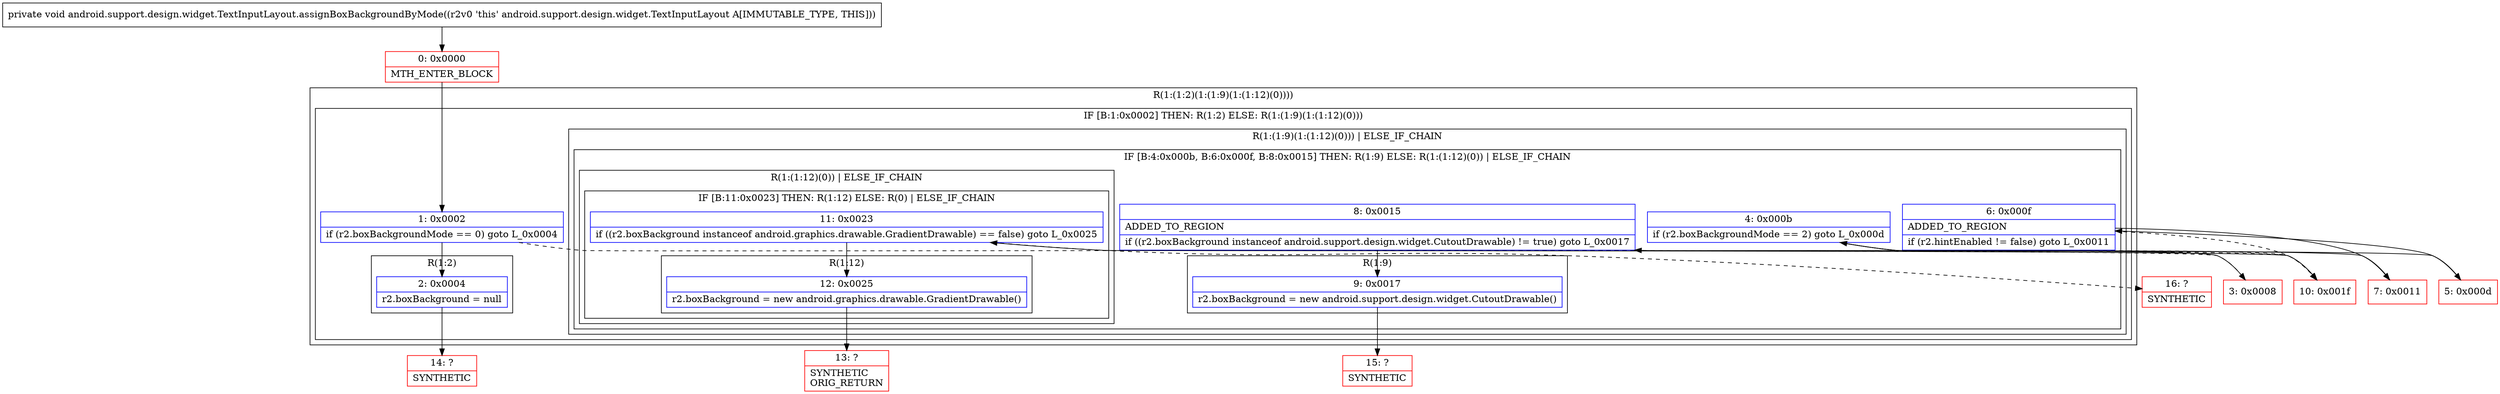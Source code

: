 digraph "CFG forandroid.support.design.widget.TextInputLayout.assignBoxBackgroundByMode()V" {
subgraph cluster_Region_1237387789 {
label = "R(1:(1:2)(1:(1:9)(1:(1:12)(0))))";
node [shape=record,color=blue];
subgraph cluster_IfRegion_1923006853 {
label = "IF [B:1:0x0002] THEN: R(1:2) ELSE: R(1:(1:9)(1:(1:12)(0)))";
node [shape=record,color=blue];
Node_1 [shape=record,label="{1\:\ 0x0002|if (r2.boxBackgroundMode == 0) goto L_0x0004\l}"];
subgraph cluster_Region_609118592 {
label = "R(1:2)";
node [shape=record,color=blue];
Node_2 [shape=record,label="{2\:\ 0x0004|r2.boxBackground = null\l}"];
}
subgraph cluster_Region_1743868643 {
label = "R(1:(1:9)(1:(1:12)(0))) | ELSE_IF_CHAIN\l";
node [shape=record,color=blue];
subgraph cluster_IfRegion_639745394 {
label = "IF [B:4:0x000b, B:6:0x000f, B:8:0x0015] THEN: R(1:9) ELSE: R(1:(1:12)(0)) | ELSE_IF_CHAIN\l";
node [shape=record,color=blue];
Node_4 [shape=record,label="{4\:\ 0x000b|if (r2.boxBackgroundMode == 2) goto L_0x000d\l}"];
Node_6 [shape=record,label="{6\:\ 0x000f|ADDED_TO_REGION\l|if (r2.hintEnabled != false) goto L_0x0011\l}"];
Node_8 [shape=record,label="{8\:\ 0x0015|ADDED_TO_REGION\l|if ((r2.boxBackground instanceof android.support.design.widget.CutoutDrawable) != true) goto L_0x0017\l}"];
subgraph cluster_Region_582472410 {
label = "R(1:9)";
node [shape=record,color=blue];
Node_9 [shape=record,label="{9\:\ 0x0017|r2.boxBackground = new android.support.design.widget.CutoutDrawable()\l}"];
}
subgraph cluster_Region_1977789797 {
label = "R(1:(1:12)(0)) | ELSE_IF_CHAIN\l";
node [shape=record,color=blue];
subgraph cluster_IfRegion_417963888 {
label = "IF [B:11:0x0023] THEN: R(1:12) ELSE: R(0) | ELSE_IF_CHAIN\l";
node [shape=record,color=blue];
Node_11 [shape=record,label="{11\:\ 0x0023|if ((r2.boxBackground instanceof android.graphics.drawable.GradientDrawable) == false) goto L_0x0025\l}"];
subgraph cluster_Region_864578354 {
label = "R(1:12)";
node [shape=record,color=blue];
Node_12 [shape=record,label="{12\:\ 0x0025|r2.boxBackground = new android.graphics.drawable.GradientDrawable()\l}"];
}
subgraph cluster_Region_800411291 {
label = "R(0)";
node [shape=record,color=blue];
}
}
}
}
}
}
}
Node_0 [shape=record,color=red,label="{0\:\ 0x0000|MTH_ENTER_BLOCK\l}"];
Node_3 [shape=record,color=red,label="{3\:\ 0x0008}"];
Node_5 [shape=record,color=red,label="{5\:\ 0x000d}"];
Node_7 [shape=record,color=red,label="{7\:\ 0x0011}"];
Node_10 [shape=record,color=red,label="{10\:\ 0x001f}"];
Node_13 [shape=record,color=red,label="{13\:\ ?|SYNTHETIC\lORIG_RETURN\l}"];
Node_14 [shape=record,color=red,label="{14\:\ ?|SYNTHETIC\l}"];
Node_15 [shape=record,color=red,label="{15\:\ ?|SYNTHETIC\l}"];
Node_16 [shape=record,color=red,label="{16\:\ ?|SYNTHETIC\l}"];
MethodNode[shape=record,label="{private void android.support.design.widget.TextInputLayout.assignBoxBackgroundByMode((r2v0 'this' android.support.design.widget.TextInputLayout A[IMMUTABLE_TYPE, THIS])) }"];
MethodNode -> Node_0;
Node_1 -> Node_2;
Node_1 -> Node_3[style=dashed];
Node_2 -> Node_14;
Node_4 -> Node_5;
Node_4 -> Node_10[style=dashed];
Node_6 -> Node_7;
Node_6 -> Node_10[style=dashed];
Node_8 -> Node_9;
Node_8 -> Node_10[style=dashed];
Node_9 -> Node_15;
Node_11 -> Node_12;
Node_11 -> Node_16[style=dashed];
Node_12 -> Node_13;
Node_0 -> Node_1;
Node_3 -> Node_4;
Node_5 -> Node_6;
Node_7 -> Node_8;
Node_10 -> Node_11;
}

